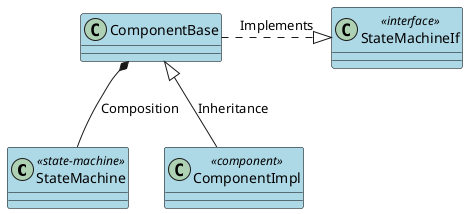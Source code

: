 @startuml ClassDiagram
'skinparam Style strictuml

' Set global class color
skinparam class {
    BackgroundColor LightBlue
    BorderColor Black
}

class StateMachine <<state-machine>> {

}

class ComponentImpl <<component>> {

}

class StateMachineIf <<interface>> {

}


class ComponentBase {

}

ComponentBase <|-- ComponentImpl : Inheritance
ComponentBase *-- StateMachine : Composition
ComponentBase .right.|> StateMachineIf : Implements


@enduml